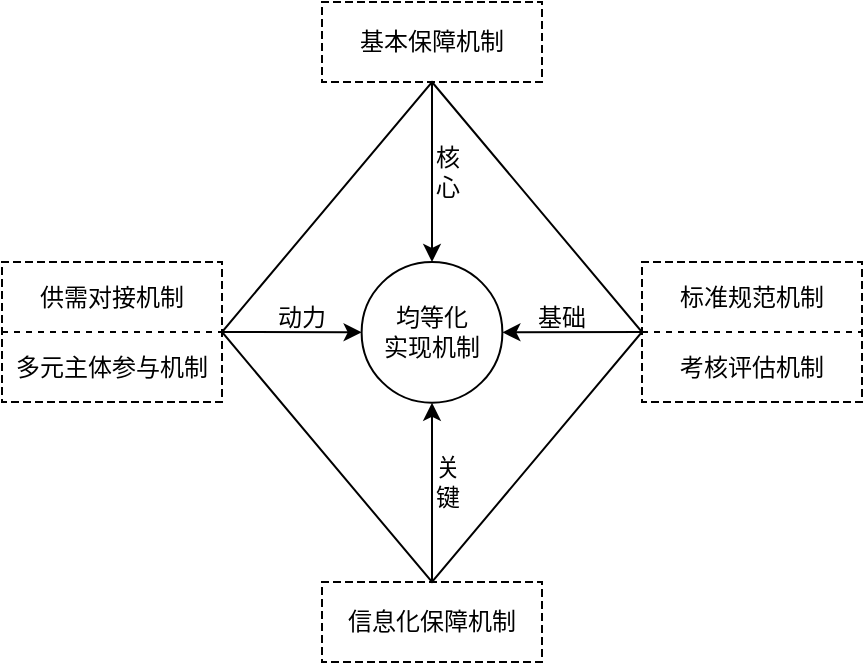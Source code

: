 <mxfile version="20.5.3" type="device"><diagram id="Hh1xIU7J6SYAif-igCPf" name="第 1 页"><mxGraphModel dx="716" dy="399" grid="0" gridSize="10" guides="1" tooltips="1" connect="1" arrows="1" fold="1" page="0" pageScale="1" pageWidth="827" pageHeight="1169" math="0" shadow="0"><root><mxCell id="0"/><mxCell id="1" parent="0"/><mxCell id="uqE4BFLeJhuuEt3RgbZC-10" style="rounded=0;orthogonalLoop=1;jettySize=auto;html=1;exitX=0;exitY=0.5;exitDx=0;exitDy=0;entryX=0;entryY=0.5;entryDx=0;entryDy=0;snapToPoint=0;noJump=0;" parent="1" source="uqE4BFLeJhuuEt3RgbZC-8" target="uqE4BFLeJhuuEt3RgbZC-9" edge="1"><mxGeometry relative="1" as="geometry"/></mxCell><mxCell id="uqE4BFLeJhuuEt3RgbZC-11" style="edgeStyle=none;rounded=0;orthogonalLoop=1;jettySize=auto;html=1;exitX=0.5;exitY=1;exitDx=0;exitDy=0;" parent="1" source="uqE4BFLeJhuuEt3RgbZC-8" target="uqE4BFLeJhuuEt3RgbZC-9" edge="1"><mxGeometry relative="1" as="geometry"/></mxCell><mxCell id="uqE4BFLeJhuuEt3RgbZC-12" style="edgeStyle=none;rounded=0;orthogonalLoop=1;jettySize=auto;html=1;exitX=1;exitY=0.5;exitDx=0;exitDy=0;entryX=1;entryY=0.5;entryDx=0;entryDy=0;" parent="1" source="uqE4BFLeJhuuEt3RgbZC-8" target="uqE4BFLeJhuuEt3RgbZC-9" edge="1"><mxGeometry relative="1" as="geometry"/></mxCell><mxCell id="uqE4BFLeJhuuEt3RgbZC-13" style="edgeStyle=none;rounded=0;orthogonalLoop=1;jettySize=auto;html=1;exitX=0.5;exitY=0;exitDx=0;exitDy=0;entryX=0.5;entryY=0;entryDx=0;entryDy=0;" parent="1" source="uqE4BFLeJhuuEt3RgbZC-8" target="uqE4BFLeJhuuEt3RgbZC-9" edge="1"><mxGeometry relative="1" as="geometry"/></mxCell><mxCell id="uqE4BFLeJhuuEt3RgbZC-8" value="" style="rhombus;whiteSpace=wrap;html=1;fillColor=none;" parent="1" vertex="1"><mxGeometry x="290" y="290" width="210" height="250" as="geometry"/></mxCell><mxCell id="uqE4BFLeJhuuEt3RgbZC-9" value="均等化&lt;br&gt;实现机制" style="ellipse;whiteSpace=wrap;html=1;aspect=fixed;fillColor=none;" parent="1" vertex="1"><mxGeometry x="359.81" y="380" width="70.38" height="70.38" as="geometry"/></mxCell><mxCell id="uqE4BFLeJhuuEt3RgbZC-14" value="关&lt;br&gt;键" style="text;html=1;strokeColor=none;fillColor=none;align=center;verticalAlign=middle;whiteSpace=wrap;rounded=0;" parent="1" vertex="1"><mxGeometry x="372.5" y="475" width="60" height="30" as="geometry"/></mxCell><mxCell id="uqE4BFLeJhuuEt3RgbZC-15" value="动力" style="text;html=1;strokeColor=none;fillColor=none;align=center;verticalAlign=middle;whiteSpace=wrap;rounded=0;" parent="1" vertex="1"><mxGeometry x="299.81" y="392.5" width="60" height="30" as="geometry"/></mxCell><mxCell id="uqE4BFLeJhuuEt3RgbZC-16" value="基础" style="text;html=1;strokeColor=none;fillColor=none;align=center;verticalAlign=middle;whiteSpace=wrap;rounded=0;" parent="1" vertex="1"><mxGeometry x="430.19" y="392.5" width="60" height="30" as="geometry"/></mxCell><mxCell id="uqE4BFLeJhuuEt3RgbZC-17" value="核&lt;br&gt;心" style="text;html=1;strokeColor=none;fillColor=none;align=center;verticalAlign=middle;whiteSpace=wrap;rounded=0;" parent="1" vertex="1"><mxGeometry x="372.5" y="320" width="60" height="30" as="geometry"/></mxCell><mxCell id="uqE4BFLeJhuuEt3RgbZC-49" value="" style="shape=table;html=1;whiteSpace=wrap;startSize=0;container=1;collapsible=0;childLayout=tableLayout;dashed=1;fillColor=none;" parent="1" vertex="1"><mxGeometry x="180" y="380" width="110" height="70" as="geometry"/></mxCell><mxCell id="uqE4BFLeJhuuEt3RgbZC-50" value="" style="shape=tableRow;horizontal=0;startSize=0;swimlaneHead=0;swimlaneBody=0;top=0;left=0;bottom=0;right=0;collapsible=0;dropTarget=0;fillColor=none;points=[[0,0.5],[1,0.5]];portConstraint=eastwest;dashed=1;" parent="uqE4BFLeJhuuEt3RgbZC-49" vertex="1"><mxGeometry width="110" height="35" as="geometry"/></mxCell><mxCell id="uqE4BFLeJhuuEt3RgbZC-51" value="供需对接机制" style="shape=partialRectangle;html=1;whiteSpace=wrap;connectable=0;fillColor=none;top=0;left=0;bottom=0;right=0;overflow=hidden;dashed=1;rowspan=1;colspan=3;" parent="uqE4BFLeJhuuEt3RgbZC-50" vertex="1"><mxGeometry width="110" height="35" as="geometry"><mxRectangle width="55" height="35" as="alternateBounds"/></mxGeometry></mxCell><mxCell id="uqE4BFLeJhuuEt3RgbZC-52" value="" style="shape=partialRectangle;html=1;whiteSpace=wrap;connectable=0;fillColor=none;top=0;left=0;bottom=0;right=0;overflow=hidden;dashed=1;" parent="uqE4BFLeJhuuEt3RgbZC-50" vertex="1" visible="0"><mxGeometry x="55" height="35" as="geometry"><mxRectangle height="35" as="alternateBounds"/></mxGeometry></mxCell><mxCell id="uqE4BFLeJhuuEt3RgbZC-53" value="" style="shape=partialRectangle;html=1;whiteSpace=wrap;connectable=0;fillColor=none;top=0;left=0;bottom=0;right=0;overflow=hidden;dashed=1;" parent="uqE4BFLeJhuuEt3RgbZC-50" vertex="1" visible="0"><mxGeometry x="55" width="55" height="35" as="geometry"><mxRectangle width="55" height="35" as="alternateBounds"/></mxGeometry></mxCell><mxCell id="uqE4BFLeJhuuEt3RgbZC-54" value="" style="shape=tableRow;horizontal=0;startSize=0;swimlaneHead=0;swimlaneBody=0;top=0;left=0;bottom=0;right=0;collapsible=0;dropTarget=0;fillColor=none;points=[[0,0.5],[1,0.5]];portConstraint=eastwest;dashed=1;" parent="uqE4BFLeJhuuEt3RgbZC-49" vertex="1"><mxGeometry y="35" width="110" height="35" as="geometry"/></mxCell><mxCell id="uqE4BFLeJhuuEt3RgbZC-55" value="多元主体参与机制" style="shape=partialRectangle;html=1;whiteSpace=wrap;connectable=0;fillColor=none;top=0;left=0;bottom=0;right=0;overflow=hidden;dashed=1;rowspan=1;colspan=3;" parent="uqE4BFLeJhuuEt3RgbZC-54" vertex="1"><mxGeometry width="110" height="35" as="geometry"><mxRectangle width="55" height="35" as="alternateBounds"/></mxGeometry></mxCell><mxCell id="uqE4BFLeJhuuEt3RgbZC-56" value="" style="shape=partialRectangle;html=1;whiteSpace=wrap;connectable=0;fillColor=none;top=0;left=0;bottom=0;right=0;overflow=hidden;dashed=1;" parent="uqE4BFLeJhuuEt3RgbZC-54" vertex="1" visible="0"><mxGeometry x="55" height="35" as="geometry"><mxRectangle height="35" as="alternateBounds"/></mxGeometry></mxCell><mxCell id="uqE4BFLeJhuuEt3RgbZC-57" value="" style="shape=partialRectangle;html=1;whiteSpace=wrap;connectable=0;fillColor=none;top=0;left=0;bottom=0;right=0;overflow=hidden;dashed=1;" parent="uqE4BFLeJhuuEt3RgbZC-54" vertex="1" visible="0"><mxGeometry x="55" width="55" height="35" as="geometry"><mxRectangle width="55" height="35" as="alternateBounds"/></mxGeometry></mxCell><mxCell id="uqE4BFLeJhuuEt3RgbZC-74" value="" style="shape=table;html=1;whiteSpace=wrap;startSize=0;container=1;collapsible=0;childLayout=tableLayout;dashed=1;fillColor=none;" parent="1" vertex="1"><mxGeometry x="340" y="540" width="110" height="40" as="geometry"/></mxCell><mxCell id="uqE4BFLeJhuuEt3RgbZC-75" value="" style="shape=tableRow;horizontal=0;startSize=0;swimlaneHead=0;swimlaneBody=0;top=0;left=0;bottom=0;right=0;collapsible=0;dropTarget=0;fillColor=none;points=[[0,0.5],[1,0.5]];portConstraint=eastwest;dashed=1;" parent="uqE4BFLeJhuuEt3RgbZC-74" vertex="1"><mxGeometry width="110" height="40" as="geometry"/></mxCell><mxCell id="uqE4BFLeJhuuEt3RgbZC-76" value="信息化保障机制" style="shape=partialRectangle;html=1;whiteSpace=wrap;connectable=0;fillColor=none;top=0;left=0;bottom=0;right=0;overflow=hidden;dashed=1;rowspan=1;colspan=3;" parent="uqE4BFLeJhuuEt3RgbZC-75" vertex="1"><mxGeometry width="110" height="40" as="geometry"><mxRectangle width="50" height="40" as="alternateBounds"/></mxGeometry></mxCell><mxCell id="uqE4BFLeJhuuEt3RgbZC-77" value="" style="shape=partialRectangle;html=1;whiteSpace=wrap;connectable=0;fillColor=none;top=0;left=0;bottom=0;right=0;overflow=hidden;dashed=1;" parent="uqE4BFLeJhuuEt3RgbZC-75" vertex="1" visible="0"><mxGeometry x="50" width="10" height="40" as="geometry"><mxRectangle width="10" height="40" as="alternateBounds"/></mxGeometry></mxCell><mxCell id="uqE4BFLeJhuuEt3RgbZC-78" value="" style="shape=partialRectangle;html=1;whiteSpace=wrap;connectable=0;fillColor=none;top=0;left=0;bottom=0;right=0;overflow=hidden;dashed=1;" parent="uqE4BFLeJhuuEt3RgbZC-75" vertex="1" visible="0"><mxGeometry x="60" width="50" height="40" as="geometry"><mxRectangle width="50" height="40" as="alternateBounds"/></mxGeometry></mxCell><mxCell id="uqE4BFLeJhuuEt3RgbZC-87" value="" style="shape=table;html=1;whiteSpace=wrap;startSize=0;container=1;collapsible=0;childLayout=tableLayout;dashed=1;fillColor=none;" parent="1" vertex="1"><mxGeometry x="500" y="380" width="110" height="70" as="geometry"/></mxCell><mxCell id="uqE4BFLeJhuuEt3RgbZC-88" value="" style="shape=tableRow;horizontal=0;startSize=0;swimlaneHead=0;swimlaneBody=0;top=0;left=0;bottom=0;right=0;collapsible=0;dropTarget=0;fillColor=none;points=[[0,0.5],[1,0.5]];portConstraint=eastwest;dashed=1;" parent="uqE4BFLeJhuuEt3RgbZC-87" vertex="1"><mxGeometry width="110" height="35" as="geometry"/></mxCell><mxCell id="uqE4BFLeJhuuEt3RgbZC-89" value="标准规范机制" style="shape=partialRectangle;html=1;whiteSpace=wrap;connectable=0;fillColor=none;top=0;left=0;bottom=0;right=0;overflow=hidden;dashed=1;rowspan=1;colspan=3;" parent="uqE4BFLeJhuuEt3RgbZC-88" vertex="1"><mxGeometry width="110" height="35" as="geometry"><mxRectangle width="50" height="35" as="alternateBounds"/></mxGeometry></mxCell><mxCell id="uqE4BFLeJhuuEt3RgbZC-90" value="" style="shape=partialRectangle;html=1;whiteSpace=wrap;connectable=0;fillColor=none;top=0;left=0;bottom=0;right=0;overflow=hidden;dashed=1;" parent="uqE4BFLeJhuuEt3RgbZC-88" vertex="1" visible="0"><mxGeometry x="50" width="10" height="35" as="geometry"><mxRectangle width="10" height="35" as="alternateBounds"/></mxGeometry></mxCell><mxCell id="uqE4BFLeJhuuEt3RgbZC-91" value="" style="shape=partialRectangle;html=1;whiteSpace=wrap;connectable=0;fillColor=none;top=0;left=0;bottom=0;right=0;overflow=hidden;dashed=1;" parent="uqE4BFLeJhuuEt3RgbZC-88" vertex="1" visible="0"><mxGeometry x="60" width="50" height="35" as="geometry"><mxRectangle width="50" height="35" as="alternateBounds"/></mxGeometry></mxCell><mxCell id="uqE4BFLeJhuuEt3RgbZC-92" value="" style="shape=tableRow;horizontal=0;startSize=0;swimlaneHead=0;swimlaneBody=0;top=0;left=0;bottom=0;right=0;collapsible=0;dropTarget=0;fillColor=none;points=[[0,0.5],[1,0.5]];portConstraint=eastwest;dashed=1;" parent="uqE4BFLeJhuuEt3RgbZC-87" vertex="1"><mxGeometry y="35" width="110" height="35" as="geometry"/></mxCell><mxCell id="uqE4BFLeJhuuEt3RgbZC-93" value="考核评估机制" style="shape=partialRectangle;html=1;whiteSpace=wrap;connectable=0;fillColor=none;top=0;left=0;bottom=0;right=0;overflow=hidden;dashed=1;rowspan=1;colspan=3;" parent="uqE4BFLeJhuuEt3RgbZC-92" vertex="1"><mxGeometry width="110" height="35" as="geometry"><mxRectangle width="50" height="35" as="alternateBounds"/></mxGeometry></mxCell><mxCell id="uqE4BFLeJhuuEt3RgbZC-94" value="" style="shape=partialRectangle;html=1;whiteSpace=wrap;connectable=0;fillColor=none;top=0;left=0;bottom=0;right=0;overflow=hidden;dashed=1;" parent="uqE4BFLeJhuuEt3RgbZC-92" vertex="1" visible="0"><mxGeometry x="50" width="10" height="35" as="geometry"><mxRectangle width="10" height="35" as="alternateBounds"/></mxGeometry></mxCell><mxCell id="uqE4BFLeJhuuEt3RgbZC-95" value="" style="shape=partialRectangle;html=1;whiteSpace=wrap;connectable=0;fillColor=none;top=0;left=0;bottom=0;right=0;overflow=hidden;dashed=1;" parent="uqE4BFLeJhuuEt3RgbZC-92" vertex="1" visible="0"><mxGeometry x="60" width="50" height="35" as="geometry"><mxRectangle width="50" height="35" as="alternateBounds"/></mxGeometry></mxCell><mxCell id="uqE4BFLeJhuuEt3RgbZC-96" value="" style="shape=table;html=1;whiteSpace=wrap;startSize=0;container=1;collapsible=0;childLayout=tableLayout;dashed=1;fillColor=none;" parent="1" vertex="1"><mxGeometry x="340" y="250" width="110" height="40" as="geometry"/></mxCell><mxCell id="uqE4BFLeJhuuEt3RgbZC-97" value="" style="shape=tableRow;horizontal=0;startSize=0;swimlaneHead=0;swimlaneBody=0;top=0;left=0;bottom=0;right=0;collapsible=0;dropTarget=0;fillColor=none;points=[[0,0.5],[1,0.5]];portConstraint=eastwest;dashed=1;" parent="uqE4BFLeJhuuEt3RgbZC-96" vertex="1"><mxGeometry width="110" height="40" as="geometry"/></mxCell><mxCell id="uqE4BFLeJhuuEt3RgbZC-98" value="基本保障机制" style="shape=partialRectangle;html=1;whiteSpace=wrap;connectable=0;fillColor=none;top=0;left=0;bottom=0;right=0;overflow=hidden;dashed=1;rowspan=1;colspan=3;" parent="uqE4BFLeJhuuEt3RgbZC-97" vertex="1"><mxGeometry width="110" height="40" as="geometry"><mxRectangle width="50" height="40" as="alternateBounds"/></mxGeometry></mxCell><mxCell id="uqE4BFLeJhuuEt3RgbZC-99" value="" style="shape=partialRectangle;html=1;whiteSpace=wrap;connectable=0;fillColor=none;top=0;left=0;bottom=0;right=0;overflow=hidden;dashed=1;" parent="uqE4BFLeJhuuEt3RgbZC-97" vertex="1" visible="0"><mxGeometry x="50" width="10" height="40" as="geometry"><mxRectangle width="10" height="40" as="alternateBounds"/></mxGeometry></mxCell><mxCell id="uqE4BFLeJhuuEt3RgbZC-100" value="" style="shape=partialRectangle;html=1;whiteSpace=wrap;connectable=0;fillColor=none;top=0;left=0;bottom=0;right=0;overflow=hidden;dashed=1;" parent="uqE4BFLeJhuuEt3RgbZC-97" vertex="1" visible="0"><mxGeometry x="60" width="50" height="40" as="geometry"><mxRectangle width="50" height="40" as="alternateBounds"/></mxGeometry></mxCell></root></mxGraphModel></diagram></mxfile>